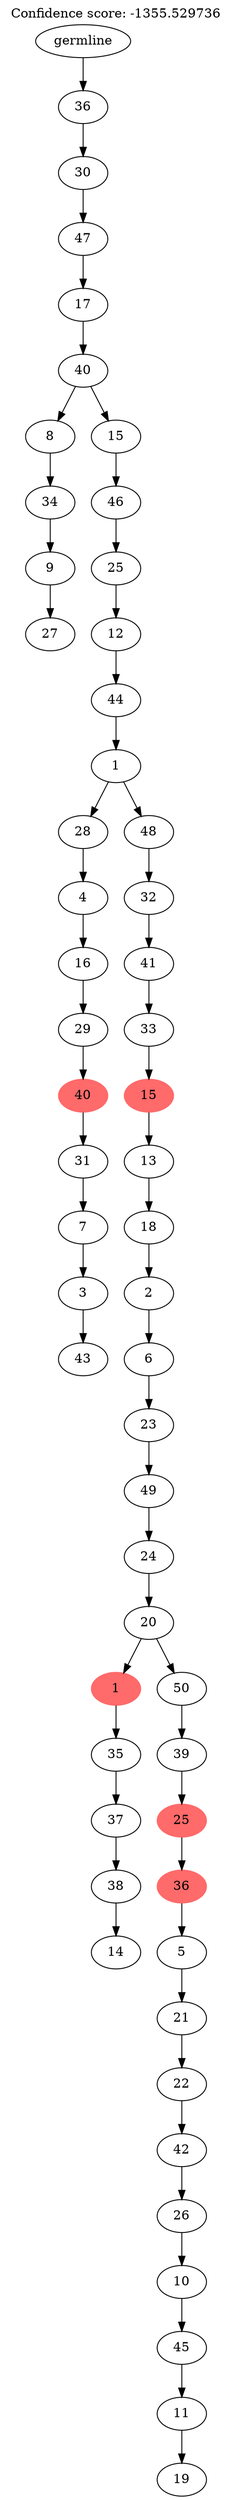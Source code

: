 digraph g {
	"54" -> "55";
	"55" [label="27"];
	"53" -> "54";
	"54" [label="9"];
	"52" -> "53";
	"53" [label="34"];
	"50" -> "51";
	"51" [label="43"];
	"49" -> "50";
	"50" [label="3"];
	"48" -> "49";
	"49" [label="7"];
	"47" -> "48";
	"48" [label="31"];
	"46" -> "47";
	"47" [color=indianred1, style=filled, label="40"];
	"45" -> "46";
	"46" [label="29"];
	"44" -> "45";
	"45" [label="16"];
	"43" -> "44";
	"44" [label="4"];
	"41" -> "42";
	"42" [label="14"];
	"40" -> "41";
	"41" [label="38"];
	"39" -> "40";
	"40" [label="37"];
	"38" -> "39";
	"39" [label="35"];
	"36" -> "37";
	"37" [label="19"];
	"35" -> "36";
	"36" [label="11"];
	"34" -> "35";
	"35" [label="45"];
	"33" -> "34";
	"34" [label="10"];
	"32" -> "33";
	"33" [label="26"];
	"31" -> "32";
	"32" [label="42"];
	"30" -> "31";
	"31" [label="22"];
	"29" -> "30";
	"30" [label="21"];
	"28" -> "29";
	"29" [label="5"];
	"27" -> "28";
	"28" [color=indianred1, style=filled, label="36"];
	"26" -> "27";
	"27" [color=indianred1, style=filled, label="25"];
	"25" -> "26";
	"26" [label="39"];
	"24" -> "25";
	"25" [label="50"];
	"24" -> "38";
	"38" [color=indianred1, style=filled, label="1"];
	"23" -> "24";
	"24" [label="20"];
	"22" -> "23";
	"23" [label="24"];
	"21" -> "22";
	"22" [label="49"];
	"20" -> "21";
	"21" [label="23"];
	"19" -> "20";
	"20" [label="6"];
	"18" -> "19";
	"19" [label="2"];
	"17" -> "18";
	"18" [label="18"];
	"16" -> "17";
	"17" [label="13"];
	"15" -> "16";
	"16" [color=indianred1, style=filled, label="15"];
	"14" -> "15";
	"15" [label="33"];
	"13" -> "14";
	"14" [label="41"];
	"12" -> "13";
	"13" [label="32"];
	"11" -> "12";
	"12" [label="48"];
	"11" -> "43";
	"43" [label="28"];
	"10" -> "11";
	"11" [label="1"];
	"9" -> "10";
	"10" [label="44"];
	"8" -> "9";
	"9" [label="12"];
	"7" -> "8";
	"8" [label="25"];
	"6" -> "7";
	"7" [label="46"];
	"5" -> "6";
	"6" [label="15"];
	"5" -> "52";
	"52" [label="8"];
	"4" -> "5";
	"5" [label="40"];
	"3" -> "4";
	"4" [label="17"];
	"2" -> "3";
	"3" [label="47"];
	"1" -> "2";
	"2" [label="30"];
	"0" -> "1";
	"1" [label="36"];
	"0" [label="germline"];
	labelloc="t";
	label="Confidence score: -1355.529736";
}
